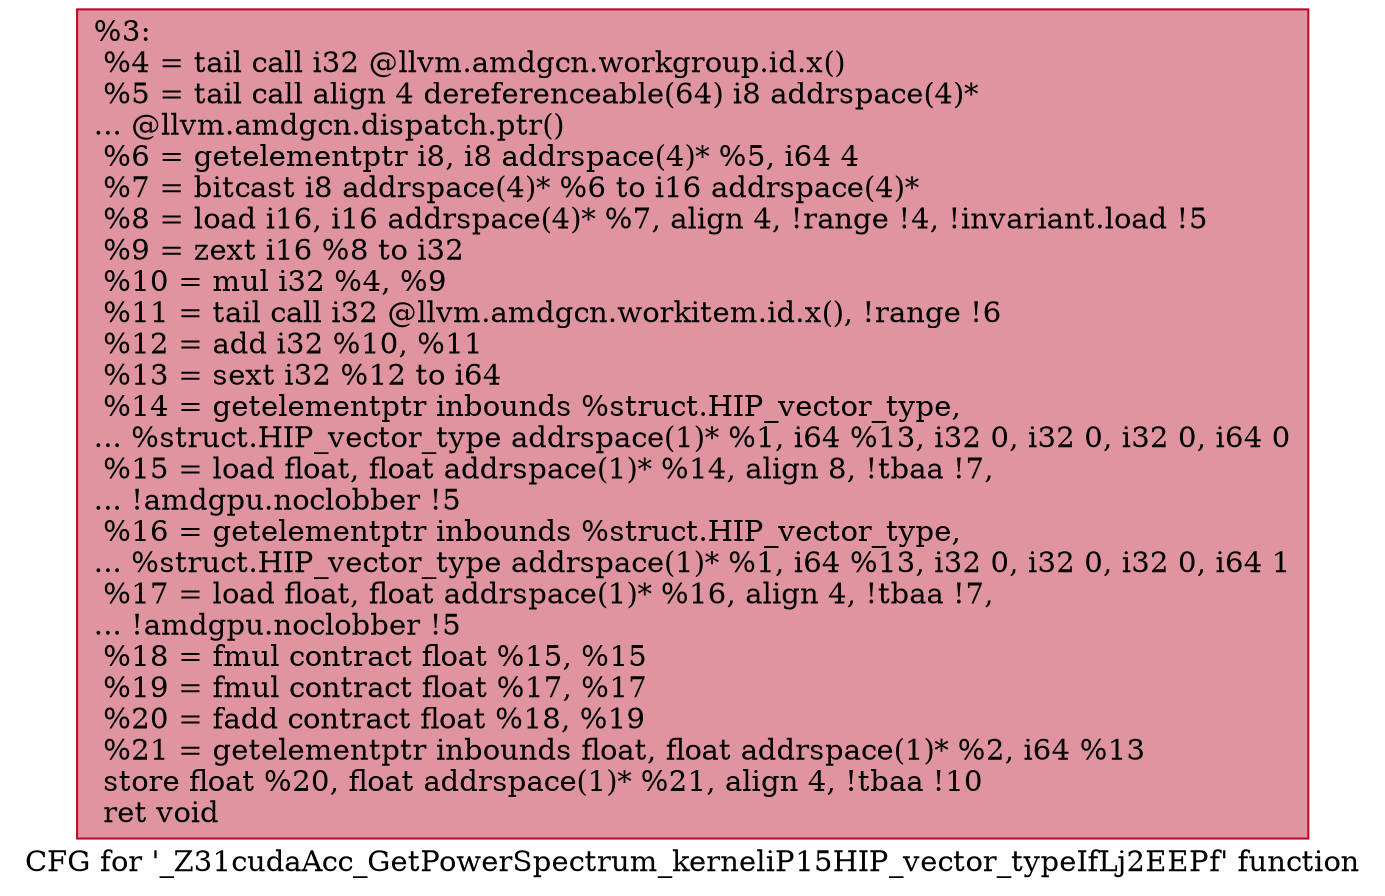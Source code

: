 digraph "CFG for '_Z31cudaAcc_GetPowerSpectrum_kerneliP15HIP_vector_typeIfLj2EEPf' function" {
	label="CFG for '_Z31cudaAcc_GetPowerSpectrum_kerneliP15HIP_vector_typeIfLj2EEPf' function";

	Node0x47e0a80 [shape=record,color="#b70d28ff", style=filled, fillcolor="#b70d2870",label="{%3:\l  %4 = tail call i32 @llvm.amdgcn.workgroup.id.x()\l  %5 = tail call align 4 dereferenceable(64) i8 addrspace(4)*\l... @llvm.amdgcn.dispatch.ptr()\l  %6 = getelementptr i8, i8 addrspace(4)* %5, i64 4\l  %7 = bitcast i8 addrspace(4)* %6 to i16 addrspace(4)*\l  %8 = load i16, i16 addrspace(4)* %7, align 4, !range !4, !invariant.load !5\l  %9 = zext i16 %8 to i32\l  %10 = mul i32 %4, %9\l  %11 = tail call i32 @llvm.amdgcn.workitem.id.x(), !range !6\l  %12 = add i32 %10, %11\l  %13 = sext i32 %12 to i64\l  %14 = getelementptr inbounds %struct.HIP_vector_type,\l... %struct.HIP_vector_type addrspace(1)* %1, i64 %13, i32 0, i32 0, i32 0, i64 0\l  %15 = load float, float addrspace(1)* %14, align 8, !tbaa !7,\l... !amdgpu.noclobber !5\l  %16 = getelementptr inbounds %struct.HIP_vector_type,\l... %struct.HIP_vector_type addrspace(1)* %1, i64 %13, i32 0, i32 0, i32 0, i64 1\l  %17 = load float, float addrspace(1)* %16, align 4, !tbaa !7,\l... !amdgpu.noclobber !5\l  %18 = fmul contract float %15, %15\l  %19 = fmul contract float %17, %17\l  %20 = fadd contract float %18, %19\l  %21 = getelementptr inbounds float, float addrspace(1)* %2, i64 %13\l  store float %20, float addrspace(1)* %21, align 4, !tbaa !10\l  ret void\l}"];
}
